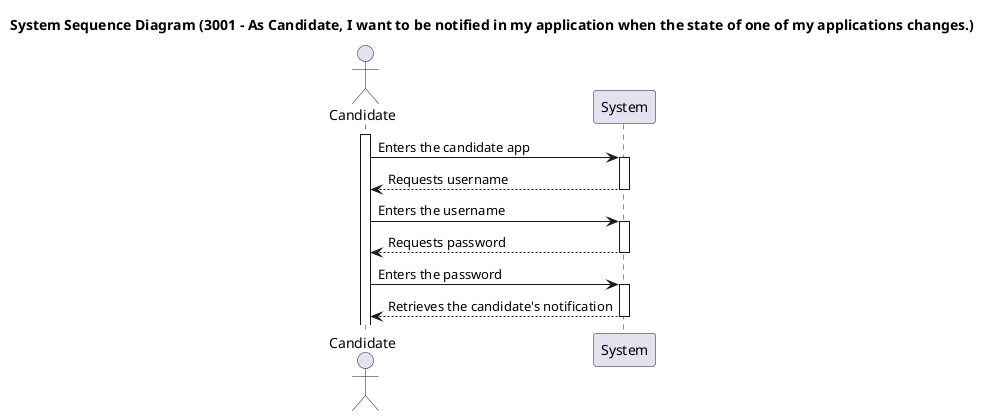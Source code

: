 @startuml
title System Sequence Diagram (3001 - As Candidate, I want to be notified in my application when the state of one of my applications changes.)

actor Candidate as Candidate
participant System as "System"

activate Candidate
Candidate -> System: Enters the candidate app
activate System
System --> Candidate: Requests username
deactivate System
Candidate -> System: Enters the username
activate System
System --> Candidate: Requests password
deactivate System
Candidate->System: Enters the password
activate System
System --> Candidate: Retrieves the candidate's notification
deactivate System

@enduml